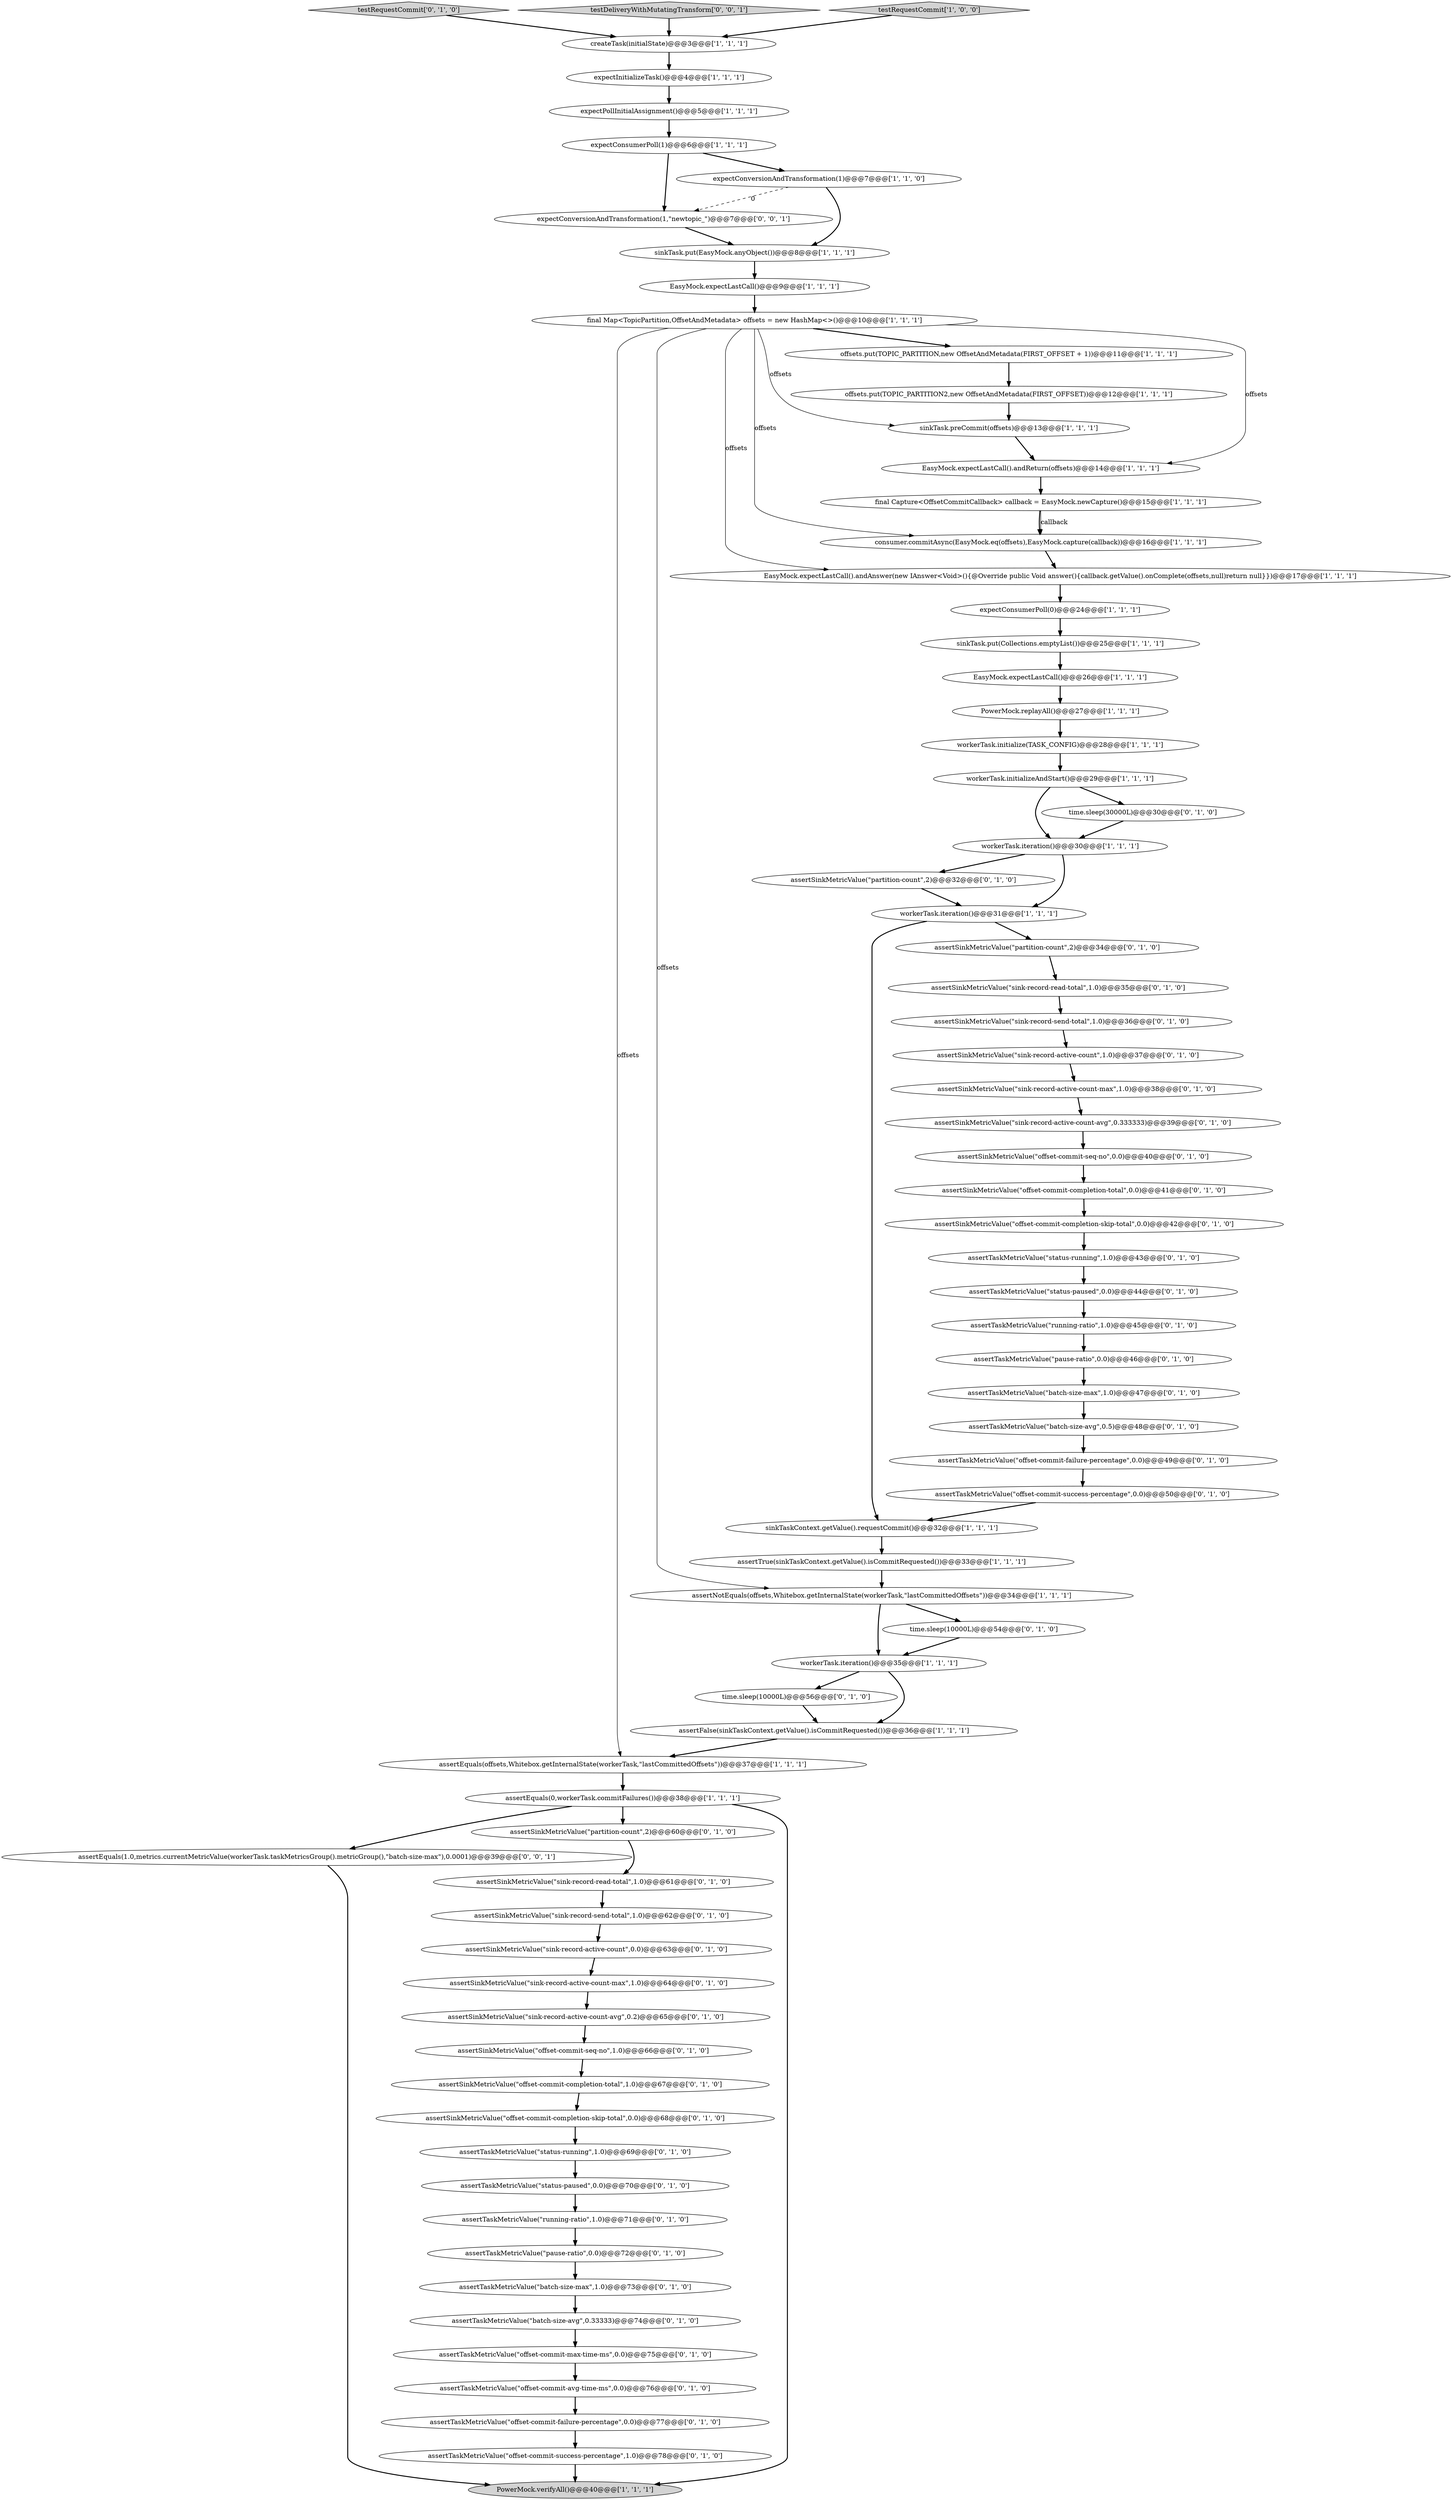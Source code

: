digraph {
7 [style = filled, label = "sinkTask.preCommit(offsets)@@@13@@@['1', '1', '1']", fillcolor = white, shape = ellipse image = "AAA0AAABBB1BBB"];
1 [style = filled, label = "EasyMock.expectLastCall().andAnswer(new IAnswer<Void>(){@Override public Void answer(){callback.getValue().onComplete(offsets,null)return null}})@@@17@@@['1', '1', '1']", fillcolor = white, shape = ellipse image = "AAA0AAABBB1BBB"];
5 [style = filled, label = "assertEquals(offsets,Whitebox.getInternalState(workerTask,\"lastCommittedOffsets\"))@@@37@@@['1', '1', '1']", fillcolor = white, shape = ellipse image = "AAA0AAABBB1BBB"];
52 [style = filled, label = "assertTaskMetricValue(\"batch-size-max\",1.0)@@@73@@@['0', '1', '0']", fillcolor = white, shape = ellipse image = "AAA1AAABBB2BBB"];
62 [style = filled, label = "assertTaskMetricValue(\"pause-ratio\",0.0)@@@72@@@['0', '1', '0']", fillcolor = white, shape = ellipse image = "AAA1AAABBB2BBB"];
73 [style = filled, label = "assertEquals(1.0,metrics.currentMetricValue(workerTask.taskMetricsGroup().metricGroup(),\"batch-size-max\"),0.0001)@@@39@@@['0', '0', '1']", fillcolor = white, shape = ellipse image = "AAA0AAABBB3BBB"];
58 [style = filled, label = "assertTaskMetricValue(\"offset-commit-max-time-ms\",0.0)@@@75@@@['0', '1', '0']", fillcolor = white, shape = ellipse image = "AAA1AAABBB2BBB"];
11 [style = filled, label = "sinkTask.put(EasyMock.anyObject())@@@8@@@['1', '1', '1']", fillcolor = white, shape = ellipse image = "AAA0AAABBB1BBB"];
42 [style = filled, label = "assertSinkMetricValue(\"sink-record-active-count-avg\",0.2)@@@65@@@['0', '1', '0']", fillcolor = white, shape = ellipse image = "AAA1AAABBB2BBB"];
23 [style = filled, label = "final Capture<OffsetCommitCallback> callback = EasyMock.newCapture()@@@15@@@['1', '1', '1']", fillcolor = white, shape = ellipse image = "AAA0AAABBB1BBB"];
41 [style = filled, label = "assertSinkMetricValue(\"offset-commit-seq-no\",0.0)@@@40@@@['0', '1', '0']", fillcolor = white, shape = ellipse image = "AAA1AAABBB2BBB"];
24 [style = filled, label = "final Map<TopicPartition,OffsetAndMetadata> offsets = new HashMap<>()@@@10@@@['1', '1', '1']", fillcolor = white, shape = ellipse image = "AAA0AAABBB1BBB"];
44 [style = filled, label = "time.sleep(10000L)@@@56@@@['0', '1', '0']", fillcolor = white, shape = ellipse image = "AAA1AAABBB2BBB"];
49 [style = filled, label = "assertTaskMetricValue(\"offset-commit-failure-percentage\",0.0)@@@77@@@['0', '1', '0']", fillcolor = white, shape = ellipse image = "AAA1AAABBB2BBB"];
54 [style = filled, label = "assertTaskMetricValue(\"offset-commit-success-percentage\",0.0)@@@50@@@['0', '1', '0']", fillcolor = white, shape = ellipse image = "AAA1AAABBB2BBB"];
59 [style = filled, label = "assertSinkMetricValue(\"sink-record-active-count-max\",1.0)@@@64@@@['0', '1', '0']", fillcolor = white, shape = ellipse image = "AAA1AAABBB2BBB"];
66 [style = filled, label = "assertSinkMetricValue(\"sink-record-read-total\",1.0)@@@35@@@['0', '1', '0']", fillcolor = white, shape = ellipse image = "AAA1AAABBB2BBB"];
69 [style = filled, label = "assertTaskMetricValue(\"status-paused\",0.0)@@@70@@@['0', '1', '0']", fillcolor = white, shape = ellipse image = "AAA1AAABBB2BBB"];
60 [style = filled, label = "assertSinkMetricValue(\"partition-count\",2)@@@32@@@['0', '1', '0']", fillcolor = white, shape = ellipse image = "AAA1AAABBB2BBB"];
13 [style = filled, label = "expectConsumerPoll(1)@@@6@@@['1', '1', '1']", fillcolor = white, shape = ellipse image = "AAA0AAABBB1BBB"];
2 [style = filled, label = "assertEquals(0,workerTask.commitFailures())@@@38@@@['1', '1', '1']", fillcolor = white, shape = ellipse image = "AAA0AAABBB1BBB"];
53 [style = filled, label = "assertTaskMetricValue(\"batch-size-avg\",0.33333)@@@74@@@['0', '1', '0']", fillcolor = white, shape = ellipse image = "AAA1AAABBB2BBB"];
67 [style = filled, label = "assertSinkMetricValue(\"sink-record-read-total\",1.0)@@@61@@@['0', '1', '0']", fillcolor = white, shape = ellipse image = "AAA1AAABBB2BBB"];
8 [style = filled, label = "expectConsumerPoll(0)@@@24@@@['1', '1', '1']", fillcolor = white, shape = ellipse image = "AAA0AAABBB1BBB"];
39 [style = filled, label = "assertTaskMetricValue(\"offset-commit-failure-percentage\",0.0)@@@49@@@['0', '1', '0']", fillcolor = white, shape = ellipse image = "AAA1AAABBB2BBB"];
40 [style = filled, label = "assertSinkMetricValue(\"partition-count\",2)@@@60@@@['0', '1', '0']", fillcolor = white, shape = ellipse image = "AAA1AAABBB2BBB"];
0 [style = filled, label = "workerTask.iteration()@@@35@@@['1', '1', '1']", fillcolor = white, shape = ellipse image = "AAA0AAABBB1BBB"];
22 [style = filled, label = "assertFalse(sinkTaskContext.getValue().isCommitRequested())@@@36@@@['1', '1', '1']", fillcolor = white, shape = ellipse image = "AAA0AAABBB1BBB"];
4 [style = filled, label = "consumer.commitAsync(EasyMock.eq(offsets),EasyMock.capture(callback))@@@16@@@['1', '1', '1']", fillcolor = white, shape = ellipse image = "AAA0AAABBB1BBB"];
6 [style = filled, label = "PowerMock.verifyAll()@@@40@@@['1', '1', '1']", fillcolor = lightgray, shape = ellipse image = "AAA0AAABBB1BBB"];
28 [style = filled, label = "assertTrue(sinkTaskContext.getValue().isCommitRequested())@@@33@@@['1', '1', '1']", fillcolor = white, shape = ellipse image = "AAA0AAABBB1BBB"];
47 [style = filled, label = "assertTaskMetricValue(\"batch-size-avg\",0.5)@@@48@@@['0', '1', '0']", fillcolor = white, shape = ellipse image = "AAA1AAABBB2BBB"];
29 [style = filled, label = "offsets.put(TOPIC_PARTITION2,new OffsetAndMetadata(FIRST_OFFSET))@@@12@@@['1', '1', '1']", fillcolor = white, shape = ellipse image = "AAA0AAABBB1BBB"];
9 [style = filled, label = "workerTask.initializeAndStart()@@@29@@@['1', '1', '1']", fillcolor = white, shape = ellipse image = "AAA0AAABBB1BBB"];
45 [style = filled, label = "testRequestCommit['0', '1', '0']", fillcolor = lightgray, shape = diamond image = "AAA0AAABBB2BBB"];
50 [style = filled, label = "assertSinkMetricValue(\"offset-commit-completion-skip-total\",0.0)@@@68@@@['0', '1', '0']", fillcolor = white, shape = ellipse image = "AAA1AAABBB2BBB"];
64 [style = filled, label = "assertSinkMetricValue(\"sink-record-active-count\",1.0)@@@37@@@['0', '1', '0']", fillcolor = white, shape = ellipse image = "AAA1AAABBB2BBB"];
14 [style = filled, label = "EasyMock.expectLastCall()@@@9@@@['1', '1', '1']", fillcolor = white, shape = ellipse image = "AAA0AAABBB1BBB"];
15 [style = filled, label = "createTask(initialState)@@@3@@@['1', '1', '1']", fillcolor = white, shape = ellipse image = "AAA0AAABBB1BBB"];
25 [style = filled, label = "expectInitializeTask()@@@4@@@['1', '1', '1']", fillcolor = white, shape = ellipse image = "AAA0AAABBB1BBB"];
10 [style = filled, label = "sinkTask.put(Collections.emptyList())@@@25@@@['1', '1', '1']", fillcolor = white, shape = ellipse image = "AAA0AAABBB1BBB"];
26 [style = filled, label = "workerTask.initialize(TASK_CONFIG)@@@28@@@['1', '1', '1']", fillcolor = white, shape = ellipse image = "AAA0AAABBB1BBB"];
31 [style = filled, label = "assertNotEquals(offsets,Whitebox.getInternalState(workerTask,\"lastCommittedOffsets\"))@@@34@@@['1', '1', '1']", fillcolor = white, shape = ellipse image = "AAA0AAABBB1BBB"];
35 [style = filled, label = "assertSinkMetricValue(\"offset-commit-seq-no\",1.0)@@@66@@@['0', '1', '0']", fillcolor = white, shape = ellipse image = "AAA1AAABBB2BBB"];
63 [style = filled, label = "assertTaskMetricValue(\"offset-commit-success-percentage\",1.0)@@@78@@@['0', '1', '0']", fillcolor = white, shape = ellipse image = "AAA1AAABBB2BBB"];
48 [style = filled, label = "assertSinkMetricValue(\"sink-record-active-count\",0.0)@@@63@@@['0', '1', '0']", fillcolor = white, shape = ellipse image = "AAA1AAABBB2BBB"];
33 [style = filled, label = "assertTaskMetricValue(\"offset-commit-avg-time-ms\",0.0)@@@76@@@['0', '1', '0']", fillcolor = white, shape = ellipse image = "AAA1AAABBB2BBB"];
18 [style = filled, label = "workerTask.iteration()@@@30@@@['1', '1', '1']", fillcolor = white, shape = ellipse image = "AAA0AAABBB1BBB"];
20 [style = filled, label = "EasyMock.expectLastCall().andReturn(offsets)@@@14@@@['1', '1', '1']", fillcolor = white, shape = ellipse image = "AAA0AAABBB1BBB"];
30 [style = filled, label = "workerTask.iteration()@@@31@@@['1', '1', '1']", fillcolor = white, shape = ellipse image = "AAA0AAABBB1BBB"];
56 [style = filled, label = "assertTaskMetricValue(\"status-running\",1.0)@@@69@@@['0', '1', '0']", fillcolor = white, shape = ellipse image = "AAA1AAABBB2BBB"];
57 [style = filled, label = "assertTaskMetricValue(\"batch-size-max\",1.0)@@@47@@@['0', '1', '0']", fillcolor = white, shape = ellipse image = "AAA1AAABBB2BBB"];
12 [style = filled, label = "sinkTaskContext.getValue().requestCommit()@@@32@@@['1', '1', '1']", fillcolor = white, shape = ellipse image = "AAA0AAABBB1BBB"];
72 [style = filled, label = "assertSinkMetricValue(\"offset-commit-completion-skip-total\",0.0)@@@42@@@['0', '1', '0']", fillcolor = white, shape = ellipse image = "AAA1AAABBB2BBB"];
74 [style = filled, label = "expectConversionAndTransformation(1,\"newtopic_\")@@@7@@@['0', '0', '1']", fillcolor = white, shape = ellipse image = "AAA0AAABBB3BBB"];
61 [style = filled, label = "assertSinkMetricValue(\"sink-record-send-total\",1.0)@@@36@@@['0', '1', '0']", fillcolor = white, shape = ellipse image = "AAA1AAABBB2BBB"];
34 [style = filled, label = "assertSinkMetricValue(\"sink-record-send-total\",1.0)@@@62@@@['0', '1', '0']", fillcolor = white, shape = ellipse image = "AAA1AAABBB2BBB"];
55 [style = filled, label = "assertSinkMetricValue(\"offset-commit-completion-total\",0.0)@@@41@@@['0', '1', '0']", fillcolor = white, shape = ellipse image = "AAA1AAABBB2BBB"];
37 [style = filled, label = "assertSinkMetricValue(\"sink-record-active-count-avg\",0.333333)@@@39@@@['0', '1', '0']", fillcolor = white, shape = ellipse image = "AAA1AAABBB2BBB"];
70 [style = filled, label = "time.sleep(30000L)@@@30@@@['0', '1', '0']", fillcolor = white, shape = ellipse image = "AAA1AAABBB2BBB"];
71 [style = filled, label = "assertSinkMetricValue(\"sink-record-active-count-max\",1.0)@@@38@@@['0', '1', '0']", fillcolor = white, shape = ellipse image = "AAA1AAABBB2BBB"];
38 [style = filled, label = "assertTaskMetricValue(\"status-paused\",0.0)@@@44@@@['0', '1', '0']", fillcolor = white, shape = ellipse image = "AAA1AAABBB2BBB"];
75 [style = filled, label = "testDeliveryWithMutatingTransform['0', '0', '1']", fillcolor = lightgray, shape = diamond image = "AAA0AAABBB3BBB"];
3 [style = filled, label = "expectConversionAndTransformation(1)@@@7@@@['1', '1', '0']", fillcolor = white, shape = ellipse image = "AAA0AAABBB1BBB"];
21 [style = filled, label = "testRequestCommit['1', '0', '0']", fillcolor = lightgray, shape = diamond image = "AAA0AAABBB1BBB"];
16 [style = filled, label = "PowerMock.replayAll()@@@27@@@['1', '1', '1']", fillcolor = white, shape = ellipse image = "AAA0AAABBB1BBB"];
51 [style = filled, label = "assertSinkMetricValue(\"offset-commit-completion-total\",1.0)@@@67@@@['0', '1', '0']", fillcolor = white, shape = ellipse image = "AAA1AAABBB2BBB"];
65 [style = filled, label = "assertTaskMetricValue(\"status-running\",1.0)@@@43@@@['0', '1', '0']", fillcolor = white, shape = ellipse image = "AAA1AAABBB2BBB"];
19 [style = filled, label = "EasyMock.expectLastCall()@@@26@@@['1', '1', '1']", fillcolor = white, shape = ellipse image = "AAA0AAABBB1BBB"];
32 [style = filled, label = "time.sleep(10000L)@@@54@@@['0', '1', '0']", fillcolor = white, shape = ellipse image = "AAA1AAABBB2BBB"];
46 [style = filled, label = "assertTaskMetricValue(\"running-ratio\",1.0)@@@45@@@['0', '1', '0']", fillcolor = white, shape = ellipse image = "AAA1AAABBB2BBB"];
36 [style = filled, label = "assertSinkMetricValue(\"partition-count\",2)@@@34@@@['0', '1', '0']", fillcolor = white, shape = ellipse image = "AAA1AAABBB2BBB"];
43 [style = filled, label = "assertTaskMetricValue(\"running-ratio\",1.0)@@@71@@@['0', '1', '0']", fillcolor = white, shape = ellipse image = "AAA1AAABBB2BBB"];
27 [style = filled, label = "offsets.put(TOPIC_PARTITION,new OffsetAndMetadata(FIRST_OFFSET + 1))@@@11@@@['1', '1', '1']", fillcolor = white, shape = ellipse image = "AAA0AAABBB1BBB"];
17 [style = filled, label = "expectPollInitialAssignment()@@@5@@@['1', '1', '1']", fillcolor = white, shape = ellipse image = "AAA0AAABBB1BBB"];
68 [style = filled, label = "assertTaskMetricValue(\"pause-ratio\",0.0)@@@46@@@['0', '1', '0']", fillcolor = white, shape = ellipse image = "AAA1AAABBB2BBB"];
24->31 [style = solid, label="offsets"];
20->23 [style = bold, label=""];
12->28 [style = bold, label=""];
13->74 [style = bold, label=""];
24->4 [style = solid, label="offsets"];
24->7 [style = solid, label="offsets"];
14->24 [style = bold, label=""];
25->17 [style = bold, label=""];
31->32 [style = bold, label=""];
17->13 [style = bold, label=""];
66->61 [style = bold, label=""];
70->18 [style = bold, label=""];
59->42 [style = bold, label=""];
35->51 [style = bold, label=""];
32->0 [style = bold, label=""];
24->27 [style = bold, label=""];
42->35 [style = bold, label=""];
52->53 [style = bold, label=""];
15->25 [style = bold, label=""];
23->4 [style = bold, label=""];
45->15 [style = bold, label=""];
9->70 [style = bold, label=""];
63->6 [style = bold, label=""];
40->67 [style = bold, label=""];
57->47 [style = bold, label=""];
0->22 [style = bold, label=""];
75->15 [style = bold, label=""];
1->8 [style = bold, label=""];
47->39 [style = bold, label=""];
38->46 [style = bold, label=""];
7->20 [style = bold, label=""];
26->9 [style = bold, label=""];
34->48 [style = bold, label=""];
4->1 [style = bold, label=""];
55->72 [style = bold, label=""];
51->50 [style = bold, label=""];
65->38 [style = bold, label=""];
29->7 [style = bold, label=""];
24->5 [style = solid, label="offsets"];
69->43 [style = bold, label=""];
67->34 [style = bold, label=""];
30->36 [style = bold, label=""];
18->30 [style = bold, label=""];
33->49 [style = bold, label=""];
8->10 [style = bold, label=""];
64->71 [style = bold, label=""];
49->63 [style = bold, label=""];
37->41 [style = bold, label=""];
72->65 [style = bold, label=""];
23->4 [style = solid, label="callback"];
60->30 [style = bold, label=""];
21->15 [style = bold, label=""];
61->64 [style = bold, label=""];
68->57 [style = bold, label=""];
11->14 [style = bold, label=""];
0->44 [style = bold, label=""];
71->37 [style = bold, label=""];
48->59 [style = bold, label=""];
19->16 [style = bold, label=""];
18->60 [style = bold, label=""];
30->12 [style = bold, label=""];
13->3 [style = bold, label=""];
2->6 [style = bold, label=""];
62->52 [style = bold, label=""];
50->56 [style = bold, label=""];
2->73 [style = bold, label=""];
9->18 [style = bold, label=""];
28->31 [style = bold, label=""];
5->2 [style = bold, label=""];
22->5 [style = bold, label=""];
3->11 [style = bold, label=""];
56->69 [style = bold, label=""];
24->1 [style = solid, label="offsets"];
16->26 [style = bold, label=""];
24->20 [style = solid, label="offsets"];
3->74 [style = dashed, label="0"];
41->55 [style = bold, label=""];
46->68 [style = bold, label=""];
74->11 [style = bold, label=""];
73->6 [style = bold, label=""];
54->12 [style = bold, label=""];
10->19 [style = bold, label=""];
27->29 [style = bold, label=""];
39->54 [style = bold, label=""];
58->33 [style = bold, label=""];
2->40 [style = bold, label=""];
43->62 [style = bold, label=""];
44->22 [style = bold, label=""];
53->58 [style = bold, label=""];
31->0 [style = bold, label=""];
36->66 [style = bold, label=""];
}
